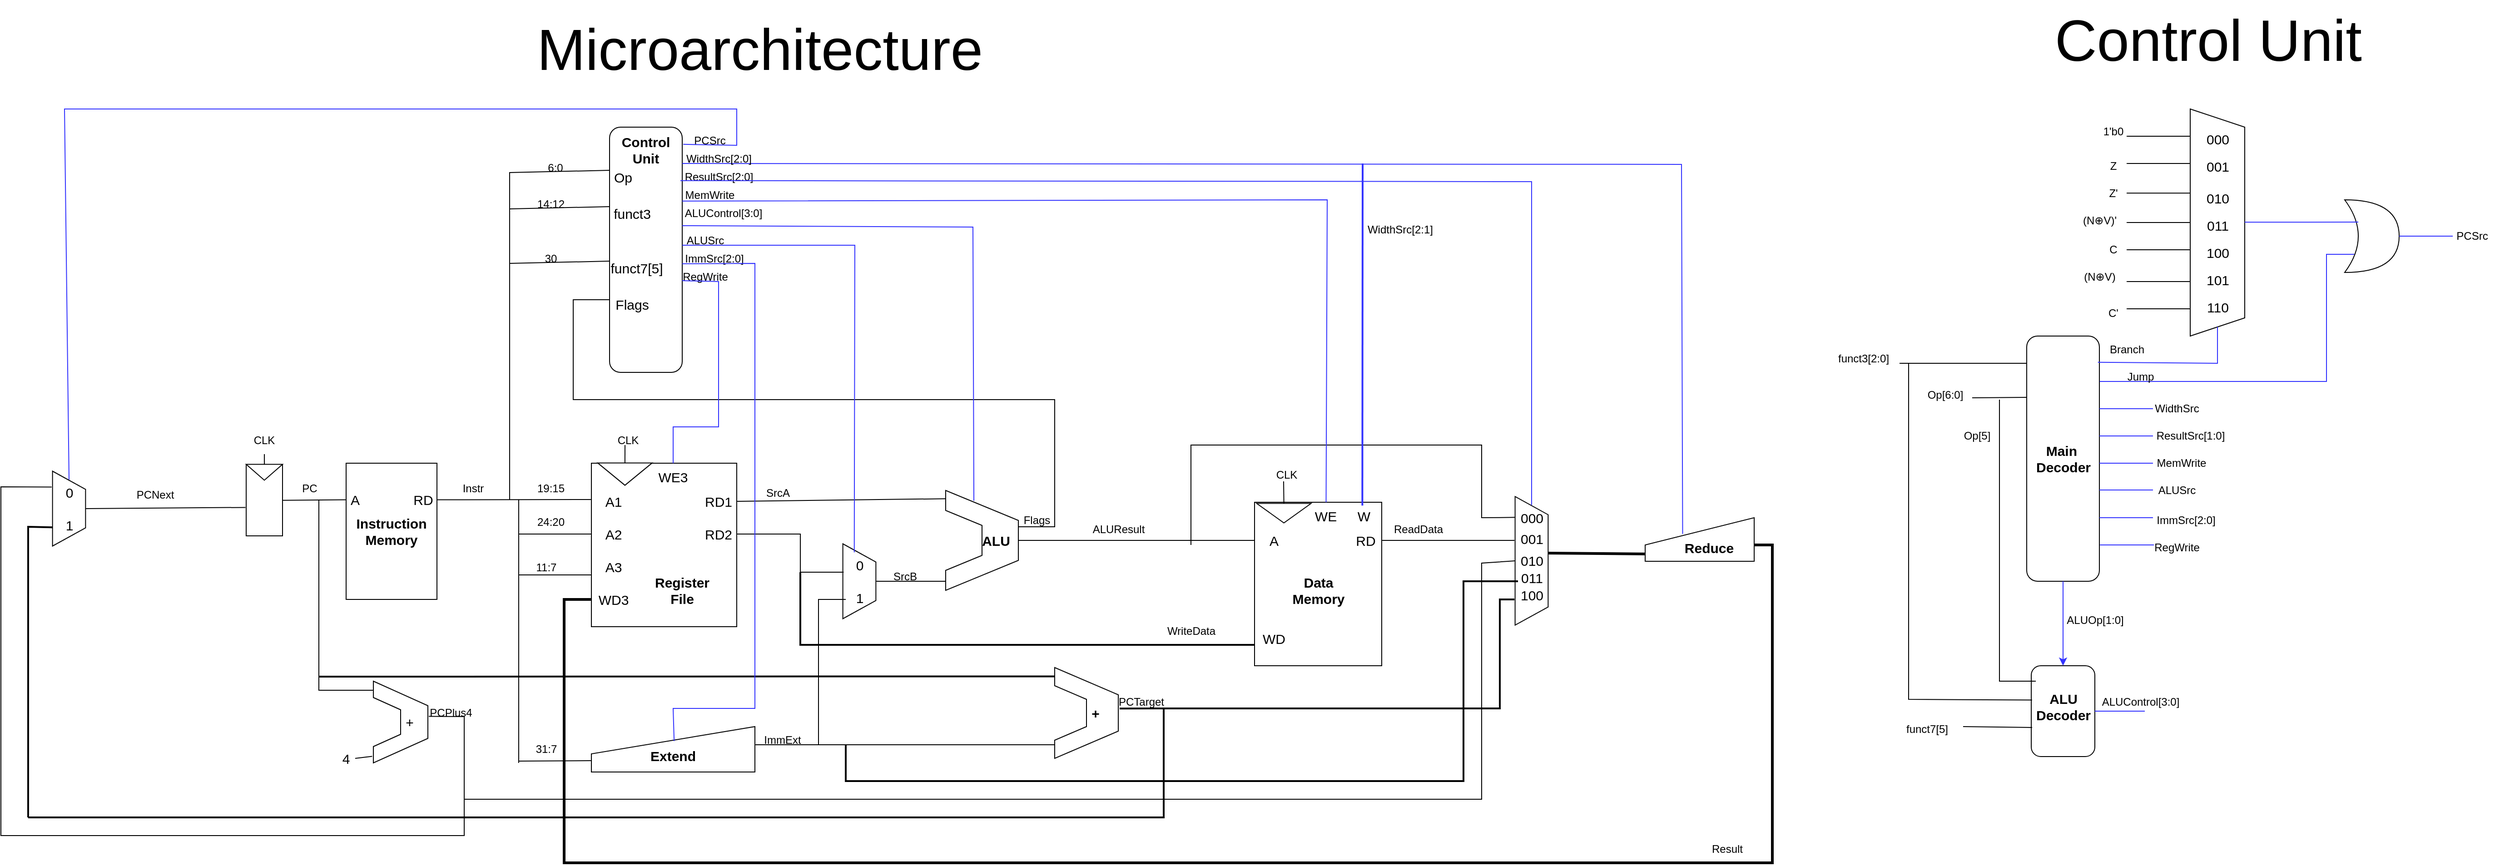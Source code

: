 <mxfile version="24.7.7">
  <diagram name="Page-1" id="c045TEzdk-SqHXNP3rUD">
    <mxGraphModel dx="794" dy="454" grid="1" gridSize="10" guides="1" tooltips="1" connect="1" arrows="1" fold="1" page="1" pageScale="1" pageWidth="3300" pageHeight="2339" math="0" shadow="0">
      <root>
        <mxCell id="0" />
        <mxCell id="1" parent="0" />
        <mxCell id="kE1xLlnzsojC-IhX8l6a-12" value="" style="group" vertex="1" connectable="0" parent="1">
          <mxGeometry x="210" y="710" width="30" height="100" as="geometry" />
        </mxCell>
        <mxCell id="kE1xLlnzsojC-IhX8l6a-8" value="" style="shape=trapezoid;perimeter=trapezoidPerimeter;whiteSpace=wrap;html=1;fixedSize=1;rotation=90;size=20;" vertex="1" parent="kE1xLlnzsojC-IhX8l6a-12">
          <mxGeometry x="-26.25" y="31.818" width="82.5" height="36.364" as="geometry" />
        </mxCell>
        <mxCell id="kE1xLlnzsojC-IhX8l6a-9" value="&lt;font style=&quot;font-size: 15px;&quot;&gt;0&lt;/font&gt;" style="text;html=1;align=center;verticalAlign=middle;whiteSpace=wrap;rounded=0;" vertex="1" parent="kE1xLlnzsojC-IhX8l6a-12">
          <mxGeometry x="3.75" y="18.182" width="22.5" height="27.273" as="geometry" />
        </mxCell>
        <mxCell id="kE1xLlnzsojC-IhX8l6a-10" value="&lt;font style=&quot;font-size: 15px;&quot;&gt;1&lt;/font&gt;" style="text;html=1;align=center;verticalAlign=middle;whiteSpace=wrap;rounded=0;" vertex="1" parent="kE1xLlnzsojC-IhX8l6a-12">
          <mxGeometry x="3.75" y="54.545" width="22.5" height="27.273" as="geometry" />
        </mxCell>
        <mxCell id="kE1xLlnzsojC-IhX8l6a-18" value="" style="group" vertex="1" connectable="0" parent="1">
          <mxGeometry x="530" y="710" width="100" height="150" as="geometry" />
        </mxCell>
        <mxCell id="kE1xLlnzsojC-IhX8l6a-1" value="&lt;font style=&quot;font-size: 15px;&quot;&gt;&lt;b&gt;Instruction Memory&lt;/b&gt;&lt;/font&gt;" style="rounded=0;whiteSpace=wrap;html=1;" vertex="1" parent="kE1xLlnzsojC-IhX8l6a-18">
          <mxGeometry width="100" height="150" as="geometry" />
        </mxCell>
        <mxCell id="kE1xLlnzsojC-IhX8l6a-15" value="&lt;span style=&quot;font-size: 15px;&quot;&gt;A&lt;/span&gt;" style="text;html=1;align=center;verticalAlign=middle;whiteSpace=wrap;rounded=0;" vertex="1" parent="kE1xLlnzsojC-IhX8l6a-18">
          <mxGeometry y="23.002" width="20" height="34.615" as="geometry" />
        </mxCell>
        <mxCell id="kE1xLlnzsojC-IhX8l6a-17" value="&lt;span style=&quot;font-size: 15px;&quot;&gt;RD&lt;/span&gt;" style="text;html=1;align=center;verticalAlign=middle;whiteSpace=wrap;rounded=0;" vertex="1" parent="kE1xLlnzsojC-IhX8l6a-18">
          <mxGeometry x="70" y="23" width="30" height="34.62" as="geometry" />
        </mxCell>
        <mxCell id="kE1xLlnzsojC-IhX8l6a-19" value="" style="group" vertex="1" connectable="0" parent="1">
          <mxGeometry x="410" y="670" width="60" height="120" as="geometry" />
        </mxCell>
        <mxCell id="kE1xLlnzsojC-IhX8l6a-2" value="" style="rounded=0;whiteSpace=wrap;html=1;container=0;" vertex="1" parent="kE1xLlnzsojC-IhX8l6a-19">
          <mxGeometry x="10" y="41.75" width="40" height="78.25" as="geometry" />
        </mxCell>
        <mxCell id="kE1xLlnzsojC-IhX8l6a-3" value="" style="triangle;whiteSpace=wrap;html=1;rotation=90;container=0;" vertex="1" parent="kE1xLlnzsojC-IhX8l6a-19">
          <mxGeometry x="21.25" y="30" width="17.5" height="40" as="geometry" />
        </mxCell>
        <mxCell id="kE1xLlnzsojC-IhX8l6a-4" value="CLK" style="text;html=1;align=center;verticalAlign=middle;whiteSpace=wrap;rounded=0;container=0;" vertex="1" parent="kE1xLlnzsojC-IhX8l6a-19">
          <mxGeometry width="60" height="30" as="geometry" />
        </mxCell>
        <mxCell id="kE1xLlnzsojC-IhX8l6a-5" value="" style="endArrow=none;html=1;rounded=0;exitX=0;exitY=0.5;exitDx=0;exitDy=0;entryX=0.5;entryY=1;entryDx=0;entryDy=0;" edge="1" parent="kE1xLlnzsojC-IhX8l6a-19" source="kE1xLlnzsojC-IhX8l6a-3" target="kE1xLlnzsojC-IhX8l6a-4">
          <mxGeometry width="50" height="50" relative="1" as="geometry">
            <mxPoint x="300" y="88.75" as="sourcePoint" />
            <mxPoint x="350" y="38.75" as="targetPoint" />
          </mxGeometry>
        </mxCell>
        <mxCell id="kE1xLlnzsojC-IhX8l6a-20" value="" style="endArrow=none;html=1;rounded=0;exitX=1;exitY=0.5;exitDx=0;exitDy=0;entryX=0;entryY=0.5;entryDx=0;entryDy=0;" edge="1" parent="1" source="kE1xLlnzsojC-IhX8l6a-2" target="kE1xLlnzsojC-IhX8l6a-15">
          <mxGeometry width="50" height="50" relative="1" as="geometry">
            <mxPoint x="560" y="760" as="sourcePoint" />
            <mxPoint x="610" y="710" as="targetPoint" />
          </mxGeometry>
        </mxCell>
        <mxCell id="kE1xLlnzsojC-IhX8l6a-22" value="" style="endArrow=none;html=1;rounded=0;entryX=-0.02;entryY=0.6;entryDx=0;entryDy=0;exitX=0.5;exitY=0;exitDx=0;exitDy=0;entryPerimeter=0;" edge="1" parent="1" source="kE1xLlnzsojC-IhX8l6a-8" target="kE1xLlnzsojC-IhX8l6a-2">
          <mxGeometry width="50" height="50" relative="1" as="geometry">
            <mxPoint x="250" y="751" as="sourcePoint" />
            <mxPoint x="610" y="710" as="targetPoint" />
          </mxGeometry>
        </mxCell>
        <mxCell id="kE1xLlnzsojC-IhX8l6a-23" value="" style="endArrow=none;html=1;rounded=0;" edge="1" parent="1">
          <mxGeometry width="50" height="50" relative="1" as="geometry">
            <mxPoint x="500" y="750" as="sourcePoint" />
            <mxPoint x="500" y="960" as="targetPoint" />
            <Array as="points">
              <mxPoint x="500" y="960" />
              <mxPoint x="560" y="960" />
            </Array>
          </mxGeometry>
        </mxCell>
        <mxCell id="kE1xLlnzsojC-IhX8l6a-28" value="" style="shape=stencil(tZXRjoIwEEW/pq+bQsPq6wb1PyqOS2NtSdvV3b93oGCs0I0IJISkc7mHIb1DCcttySsgKS0J25A0TSjFO66vT2tuKyicL164EXwvwSvWGX2Cqzi4liFUCUa4WmVbQr/wmfpieaGVQojQygbKg44wLhR66a+Hta//C1YV8s/gwLRNNtXd68yPbAFqskSnIbPre95OZ6KGvSaL7NQ81ORNJsuxEgsxy/e8OH0b/aMOfVdUO2oDA8JdFlL6AYt9YMXruesJnXzWF/h/moawnVsK9eC+/wxaP5sKWI0FPGWMTvOvx9qz0P+ZTfOzsf7Q/sL+FVLbaHKwHgkPHguDmWs8vcQ2VX+ONIUb);whiteSpace=wrap;html=1;fillColor=default;" vertex="1" parent="1">
          <mxGeometry x="560" y="950" width="60" height="90" as="geometry" />
        </mxCell>
        <mxCell id="kE1xLlnzsojC-IhX8l6a-30" value="&lt;font style=&quot;font-size: 15px;&quot;&gt;+&lt;/font&gt;" style="text;html=1;align=center;verticalAlign=middle;whiteSpace=wrap;rounded=0;" vertex="1" parent="1">
          <mxGeometry x="590" y="980" width="20" height="30" as="geometry" />
        </mxCell>
        <mxCell id="kE1xLlnzsojC-IhX8l6a-31" value="&lt;font style=&quot;font-size: 15px;&quot;&gt;4&lt;/font&gt;" style="text;html=1;align=center;verticalAlign=middle;whiteSpace=wrap;rounded=0;" vertex="1" parent="1">
          <mxGeometry x="520" y="1020" width="20" height="30" as="geometry" />
        </mxCell>
        <mxCell id="kE1xLlnzsojC-IhX8l6a-32" value="" style="endArrow=none;html=1;rounded=0;exitX=1;exitY=0.5;exitDx=0;exitDy=0;entryX=-0.022;entryY=0.919;entryDx=0;entryDy=0;entryPerimeter=0;" edge="1" parent="1" source="kE1xLlnzsojC-IhX8l6a-31" target="kE1xLlnzsojC-IhX8l6a-28">
          <mxGeometry width="50" height="50" relative="1" as="geometry">
            <mxPoint x="590" y="970" as="sourcePoint" />
            <mxPoint x="640" y="920" as="targetPoint" />
          </mxGeometry>
        </mxCell>
        <mxCell id="kE1xLlnzsojC-IhX8l6a-33" value="PC" style="text;html=1;align=center;verticalAlign=middle;whiteSpace=wrap;rounded=0;" vertex="1" parent="1">
          <mxGeometry x="460" y="723" width="60" height="30" as="geometry" />
        </mxCell>
        <mxCell id="kE1xLlnzsojC-IhX8l6a-34" value="PCNext" style="text;html=1;align=center;verticalAlign=middle;whiteSpace=wrap;rounded=0;" vertex="1" parent="1">
          <mxGeometry x="290" y="730" width="60" height="30" as="geometry" />
        </mxCell>
        <mxCell id="kE1xLlnzsojC-IhX8l6a-35" value="" style="endArrow=none;html=1;rounded=0;exitX=1;exitY=0.5;exitDx=0;exitDy=0;" edge="1" parent="1" source="kE1xLlnzsojC-IhX8l6a-17">
          <mxGeometry width="50" height="50" relative="1" as="geometry">
            <mxPoint x="770" y="770" as="sourcePoint" />
            <mxPoint x="800" y="750" as="targetPoint" />
          </mxGeometry>
        </mxCell>
        <mxCell id="kE1xLlnzsojC-IhX8l6a-36" value="Instr" style="text;html=1;align=center;verticalAlign=middle;whiteSpace=wrap;rounded=0;" vertex="1" parent="1">
          <mxGeometry x="640" y="723" width="60" height="30" as="geometry" />
        </mxCell>
        <mxCell id="kE1xLlnzsojC-IhX8l6a-40" value="" style="endArrow=none;html=1;rounded=0;entryX=0;entryY=0.25;entryDx=0;entryDy=0;" edge="1" parent="1" target="kE1xLlnzsojC-IhX8l6a-39">
          <mxGeometry width="50" height="50" relative="1" as="geometry">
            <mxPoint x="710" y="750" as="sourcePoint" />
            <mxPoint x="790" y="387.5" as="targetPoint" />
            <Array as="points">
              <mxPoint x="710" y="513" />
              <mxPoint x="710" y="390" />
            </Array>
          </mxGeometry>
        </mxCell>
        <mxCell id="kE1xLlnzsojC-IhX8l6a-49" value="" style="group;movable=1;resizable=1;rotatable=1;deletable=1;editable=1;locked=0;connectable=1;" vertex="1" connectable="0" parent="1">
          <mxGeometry x="800" y="710" width="160" height="180" as="geometry" />
        </mxCell>
        <mxCell id="kE1xLlnzsojC-IhX8l6a-47" value="" style="rounded=0;whiteSpace=wrap;html=1;align=center;movable=1;resizable=1;rotatable=1;deletable=1;editable=1;locked=0;connectable=1;" vertex="1" parent="kE1xLlnzsojC-IhX8l6a-49">
          <mxGeometry width="160" height="180" as="geometry" />
        </mxCell>
        <mxCell id="kE1xLlnzsojC-IhX8l6a-46" value="" style="triangle;whiteSpace=wrap;html=1;rotation=90;" vertex="1" parent="kE1xLlnzsojC-IhX8l6a-49">
          <mxGeometry x="24.615" y="-18" width="24.615" height="60" as="geometry" />
        </mxCell>
        <mxCell id="kE1xLlnzsojC-IhX8l6a-54" value="&lt;font style=&quot;font-size: 15px;&quot;&gt;A1&lt;/font&gt;" style="text;html=1;align=center;verticalAlign=middle;whiteSpace=wrap;rounded=0;" vertex="1" parent="kE1xLlnzsojC-IhX8l6a-49">
          <mxGeometry y="24.0" width="49.231" height="36" as="geometry" />
        </mxCell>
        <mxCell id="kE1xLlnzsojC-IhX8l6a-53" value="&lt;font style=&quot;font-size: 15px;&quot;&gt;A2&lt;/font&gt;" style="text;html=1;align=center;verticalAlign=middle;whiteSpace=wrap;rounded=0;" vertex="1" parent="kE1xLlnzsojC-IhX8l6a-49">
          <mxGeometry y="60" width="49.231" height="36" as="geometry" />
        </mxCell>
        <mxCell id="kE1xLlnzsojC-IhX8l6a-52" value="&lt;font style=&quot;font-size: 15px;&quot;&gt;A3&lt;/font&gt;" style="text;html=1;align=center;verticalAlign=middle;whiteSpace=wrap;rounded=0;" vertex="1" parent="kE1xLlnzsojC-IhX8l6a-49">
          <mxGeometry y="96.0" width="49.231" height="36" as="geometry" />
        </mxCell>
        <mxCell id="kE1xLlnzsojC-IhX8l6a-51" value="&lt;font style=&quot;font-size: 15px;&quot;&gt;WD3&lt;/font&gt;" style="text;html=1;align=center;verticalAlign=middle;whiteSpace=wrap;rounded=0;" vertex="1" parent="kE1xLlnzsojC-IhX8l6a-49">
          <mxGeometry y="132" width="49.231" height="36" as="geometry" />
        </mxCell>
        <mxCell id="kE1xLlnzsojC-IhX8l6a-57" value="&lt;font style=&quot;font-size: 15px;&quot;&gt;RD1&lt;/font&gt;" style="text;html=1;align=center;verticalAlign=middle;whiteSpace=wrap;rounded=0;" vertex="1" parent="kE1xLlnzsojC-IhX8l6a-49">
          <mxGeometry x="120" y="27" width="40" height="30" as="geometry" />
        </mxCell>
        <mxCell id="kE1xLlnzsojC-IhX8l6a-56" value="&lt;font style=&quot;font-size: 15px;&quot;&gt;RD2&lt;/font&gt;" style="text;html=1;align=center;verticalAlign=middle;whiteSpace=wrap;rounded=0;" vertex="1" parent="kE1xLlnzsojC-IhX8l6a-49">
          <mxGeometry x="120" y="63" width="40" height="30" as="geometry" />
        </mxCell>
        <mxCell id="kE1xLlnzsojC-IhX8l6a-50" value="&lt;font style=&quot;font-size: 15px;&quot;&gt;WE3&lt;/font&gt;" style="text;html=1;align=center;verticalAlign=middle;whiteSpace=wrap;rounded=0;" vertex="1" parent="kE1xLlnzsojC-IhX8l6a-49">
          <mxGeometry x="70" width="40" height="30" as="geometry" />
        </mxCell>
        <mxCell id="kE1xLlnzsojC-IhX8l6a-59" value="&lt;font style=&quot;font-size: 15px;&quot;&gt;&lt;b&gt;Register File&lt;/b&gt;&lt;/font&gt;" style="text;html=1;align=center;verticalAlign=middle;whiteSpace=wrap;rounded=0;" vertex="1" parent="kE1xLlnzsojC-IhX8l6a-49">
          <mxGeometry x="70" y="120" width="60" height="40" as="geometry" />
        </mxCell>
        <mxCell id="kE1xLlnzsojC-IhX8l6a-60" value="" style="group" vertex="1" connectable="0" parent="1">
          <mxGeometry x="740" y="340" width="260" height="240" as="geometry" />
        </mxCell>
        <mxCell id="kE1xLlnzsojC-IhX8l6a-37" value="" style="rounded=1;whiteSpace=wrap;html=1;rotation=90;" vertex="1" parent="kE1xLlnzsojC-IhX8l6a-60">
          <mxGeometry x="-15" y="95" width="270" height="80" as="geometry" />
        </mxCell>
        <mxCell id="kE1xLlnzsojC-IhX8l6a-38" value="&lt;font style=&quot;font-size: 15px;&quot;&gt;&lt;b&gt;Control Unit&lt;/b&gt;&lt;/font&gt;" style="text;html=1;align=center;verticalAlign=middle;whiteSpace=wrap;rounded=0;" vertex="1" parent="kE1xLlnzsojC-IhX8l6a-60">
          <mxGeometry x="90" y="10" width="60" height="30" as="geometry" />
        </mxCell>
        <mxCell id="kE1xLlnzsojC-IhX8l6a-39" value="&lt;font style=&quot;font-size: 15px;&quot;&gt;Op&lt;/font&gt;" style="text;html=1;align=center;verticalAlign=middle;whiteSpace=wrap;rounded=0;" vertex="1" parent="kE1xLlnzsojC-IhX8l6a-60">
          <mxGeometry x="80" y="40" width="30" height="30" as="geometry" />
        </mxCell>
        <mxCell id="kE1xLlnzsojC-IhX8l6a-41" value="" style="endArrow=none;html=1;rounded=0;entryX=0;entryY=0.25;entryDx=0;entryDy=0;" edge="1" parent="kE1xLlnzsojC-IhX8l6a-60" target="kE1xLlnzsojC-IhX8l6a-42">
          <mxGeometry width="50" height="50" relative="1" as="geometry">
            <mxPoint x="-30" y="90" as="sourcePoint" />
            <mxPoint x="60" y="90" as="targetPoint" />
          </mxGeometry>
        </mxCell>
        <mxCell id="kE1xLlnzsojC-IhX8l6a-42" value="&lt;font style=&quot;font-size: 15px;&quot;&gt;funct3&lt;/font&gt;" style="text;html=1;align=center;verticalAlign=middle;whiteSpace=wrap;rounded=0;" vertex="1" parent="kE1xLlnzsojC-IhX8l6a-60">
          <mxGeometry x="80" y="80" width="50" height="30" as="geometry" />
        </mxCell>
        <mxCell id="kE1xLlnzsojC-IhX8l6a-43" value="&lt;font style=&quot;font-size: 15px;&quot;&gt;funct7[5]&lt;/font&gt;" style="text;html=1;align=center;verticalAlign=middle;whiteSpace=wrap;rounded=0;" vertex="1" parent="kE1xLlnzsojC-IhX8l6a-60">
          <mxGeometry x="80" y="140" width="60" height="30" as="geometry" />
        </mxCell>
        <mxCell id="kE1xLlnzsojC-IhX8l6a-44" value="" style="endArrow=none;html=1;rounded=0;entryX=0;entryY=0.25;entryDx=0;entryDy=0;" edge="1" parent="kE1xLlnzsojC-IhX8l6a-60" target="kE1xLlnzsojC-IhX8l6a-43">
          <mxGeometry width="50" height="50" relative="1" as="geometry">
            <mxPoint x="-30" y="150" as="sourcePoint" />
            <mxPoint x="80" y="160" as="targetPoint" />
          </mxGeometry>
        </mxCell>
        <mxCell id="kE1xLlnzsojC-IhX8l6a-64" value="6:0" style="text;html=1;align=center;verticalAlign=middle;resizable=0;points=[];autosize=1;strokeColor=none;fillColor=none;" vertex="1" parent="kE1xLlnzsojC-IhX8l6a-60">
          <mxGeometry y="30" width="40" height="30" as="geometry" />
        </mxCell>
        <mxCell id="kE1xLlnzsojC-IhX8l6a-65" value="14:12" style="text;html=1;align=center;verticalAlign=middle;resizable=0;points=[];autosize=1;strokeColor=none;fillColor=none;" vertex="1" parent="kE1xLlnzsojC-IhX8l6a-60">
          <mxGeometry x="-10" y="70" width="50" height="30" as="geometry" />
        </mxCell>
        <mxCell id="kE1xLlnzsojC-IhX8l6a-67" value="30" style="text;html=1;align=center;verticalAlign=middle;resizable=0;points=[];autosize=1;strokeColor=none;fillColor=none;" vertex="1" parent="kE1xLlnzsojC-IhX8l6a-60">
          <mxGeometry x="-5" y="130" width="40" height="30" as="geometry" />
        </mxCell>
        <mxCell id="kE1xLlnzsojC-IhX8l6a-150" value="&lt;span style=&quot;font-size: 15px;&quot;&gt;Flags&lt;/span&gt;" style="text;html=1;align=center;verticalAlign=middle;whiteSpace=wrap;rounded=0;" vertex="1" parent="kE1xLlnzsojC-IhX8l6a-60">
          <mxGeometry x="75" y="180" width="60" height="30" as="geometry" />
        </mxCell>
        <mxCell id="kE1xLlnzsojC-IhX8l6a-158" value="MemWrite" style="text;html=1;align=center;verticalAlign=middle;resizable=0;points=[];autosize=1;strokeColor=none;fillColor=none;" vertex="1" parent="kE1xLlnzsojC-IhX8l6a-60">
          <mxGeometry x="150" y="60" width="80" height="30" as="geometry" />
        </mxCell>
        <mxCell id="kE1xLlnzsojC-IhX8l6a-160" value="ALUControl[3:0]" style="text;html=1;align=center;verticalAlign=middle;resizable=0;points=[];autosize=1;strokeColor=none;fillColor=none;" vertex="1" parent="kE1xLlnzsojC-IhX8l6a-60">
          <mxGeometry x="150" y="80" width="110" height="30" as="geometry" />
        </mxCell>
        <mxCell id="kE1xLlnzsojC-IhX8l6a-162" value="ALUSrc" style="text;html=1;align=center;verticalAlign=middle;resizable=0;points=[];autosize=1;strokeColor=none;fillColor=none;" vertex="1" parent="kE1xLlnzsojC-IhX8l6a-60">
          <mxGeometry x="155" y="110" width="60" height="30" as="geometry" />
        </mxCell>
        <mxCell id="kE1xLlnzsojC-IhX8l6a-166" value="ImmSrc[2:0]" style="text;html=1;align=center;verticalAlign=middle;resizable=0;points=[];autosize=1;strokeColor=none;fillColor=none;" vertex="1" parent="kE1xLlnzsojC-IhX8l6a-60">
          <mxGeometry x="150" y="130" width="90" height="30" as="geometry" />
        </mxCell>
        <mxCell id="kE1xLlnzsojC-IhX8l6a-164" value="RegWrite" style="text;html=1;align=center;verticalAlign=middle;resizable=0;points=[];autosize=1;strokeColor=none;fillColor=none;" vertex="1" parent="kE1xLlnzsojC-IhX8l6a-60">
          <mxGeometry x="150" y="150" width="70" height="30" as="geometry" />
        </mxCell>
        <mxCell id="kE1xLlnzsojC-IhX8l6a-157" value="ResultSrc[2:0]" style="text;html=1;align=center;verticalAlign=middle;resizable=0;points=[];autosize=1;strokeColor=none;fillColor=none;" vertex="1" parent="kE1xLlnzsojC-IhX8l6a-60">
          <mxGeometry x="150" y="40" width="100" height="30" as="geometry" />
        </mxCell>
        <mxCell id="kE1xLlnzsojC-IhX8l6a-155" value="PCSrc" style="text;html=1;align=center;verticalAlign=middle;resizable=0;points=[];autosize=1;strokeColor=none;fillColor=none;" vertex="1" parent="kE1xLlnzsojC-IhX8l6a-60">
          <mxGeometry x="160" width="60" height="30" as="geometry" />
        </mxCell>
        <mxCell id="kE1xLlnzsojC-IhX8l6a-251" value="" style="endArrow=none;html=1;rounded=0;strokeColor=#3333FF;exitX=0.1;exitY=-0.037;exitDx=0;exitDy=0;entryX=0.107;entryY=0.375;entryDx=0;entryDy=0;exitPerimeter=0;entryPerimeter=0;" edge="1" parent="kE1xLlnzsojC-IhX8l6a-60">
          <mxGeometry width="50" height="50" relative="1" as="geometry">
            <mxPoint x="160" y="40" as="sourcePoint" />
            <mxPoint x="1261.25" y="447.84" as="targetPoint" />
            <Array as="points">
              <mxPoint x="1260" y="41" />
            </Array>
          </mxGeometry>
        </mxCell>
        <mxCell id="kE1xLlnzsojC-IhX8l6a-253" value="WidthSrc[2:0]" style="text;html=1;align=center;verticalAlign=middle;resizable=0;points=[];autosize=1;strokeColor=none;fillColor=none;" vertex="1" parent="kE1xLlnzsojC-IhX8l6a-60">
          <mxGeometry x="150" y="20" width="100" height="30" as="geometry" />
        </mxCell>
        <mxCell id="kE1xLlnzsojC-IhX8l6a-68" value="19:15" style="text;html=1;align=center;verticalAlign=middle;resizable=0;points=[];autosize=1;strokeColor=none;fillColor=none;" vertex="1" parent="1">
          <mxGeometry x="730" y="723" width="50" height="30" as="geometry" />
        </mxCell>
        <mxCell id="kE1xLlnzsojC-IhX8l6a-69" value="" style="endArrow=none;html=1;rounded=0;" edge="1" parent="1">
          <mxGeometry width="50" height="50" relative="1" as="geometry">
            <mxPoint x="720" y="750" as="sourcePoint" />
            <mxPoint x="720" y="1040" as="targetPoint" />
          </mxGeometry>
        </mxCell>
        <mxCell id="kE1xLlnzsojC-IhX8l6a-70" value="" style="endArrow=none;html=1;rounded=0;entryX=0;entryY=0.5;entryDx=0;entryDy=0;" edge="1" parent="1" target="kE1xLlnzsojC-IhX8l6a-53">
          <mxGeometry width="50" height="50" relative="1" as="geometry">
            <mxPoint x="720" y="788" as="sourcePoint" />
            <mxPoint x="820" y="780" as="targetPoint" />
          </mxGeometry>
        </mxCell>
        <mxCell id="kE1xLlnzsojC-IhX8l6a-71" value="" style="endArrow=none;html=1;rounded=0;entryX=0;entryY=0.75;entryDx=0;entryDy=0;" edge="1" parent="1" target="kE1xLlnzsojC-IhX8l6a-52">
          <mxGeometry width="50" height="50" relative="1" as="geometry">
            <mxPoint x="720" y="833" as="sourcePoint" />
            <mxPoint x="780" y="830" as="targetPoint" />
          </mxGeometry>
        </mxCell>
        <mxCell id="kE1xLlnzsojC-IhX8l6a-73" value="24:20" style="text;html=1;align=center;verticalAlign=middle;resizable=0;points=[];autosize=1;strokeColor=none;fillColor=none;" vertex="1" parent="1">
          <mxGeometry x="730" y="760" width="50" height="30" as="geometry" />
        </mxCell>
        <mxCell id="kE1xLlnzsojC-IhX8l6a-74" value="11:7" style="text;html=1;align=center;verticalAlign=middle;resizable=0;points=[];autosize=1;strokeColor=none;fillColor=none;" vertex="1" parent="1">
          <mxGeometry x="725" y="810" width="50" height="30" as="geometry" />
        </mxCell>
        <mxCell id="kE1xLlnzsojC-IhX8l6a-76" value="&lt;div&gt;&lt;br&gt;&lt;/div&gt;&lt;b&gt;&lt;font style=&quot;font-size: 15px;&quot;&gt;Extend&lt;/font&gt;&lt;/b&gt;" style="shape=manualInput;whiteSpace=wrap;html=1;" vertex="1" parent="1">
          <mxGeometry x="800" y="1000" width="180" height="50" as="geometry" />
        </mxCell>
        <mxCell id="kE1xLlnzsojC-IhX8l6a-77" value="" style="endArrow=none;html=1;rounded=0;entryX=0;entryY=0.75;entryDx=0;entryDy=0;" edge="1" parent="1" target="kE1xLlnzsojC-IhX8l6a-76">
          <mxGeometry width="50" height="50" relative="1" as="geometry">
            <mxPoint x="720" y="1038" as="sourcePoint" />
            <mxPoint x="820" y="980" as="targetPoint" />
          </mxGeometry>
        </mxCell>
        <mxCell id="kE1xLlnzsojC-IhX8l6a-78" value="31:7" style="text;html=1;align=center;verticalAlign=middle;resizable=0;points=[];autosize=1;strokeColor=none;fillColor=none;" vertex="1" parent="1">
          <mxGeometry x="725" y="1010" width="50" height="30" as="geometry" />
        </mxCell>
        <mxCell id="kE1xLlnzsojC-IhX8l6a-84" value="" style="endArrow=none;html=1;rounded=0;exitX=0.212;exitY=1.027;exitDx=0;exitDy=0;exitPerimeter=0;entryX=1.017;entryY=0.43;entryDx=0;entryDy=0;entryPerimeter=0;" edge="1" parent="1" source="kE1xLlnzsojC-IhX8l6a-8" target="kE1xLlnzsojC-IhX8l6a-28">
          <mxGeometry width="50" height="50" relative="1" as="geometry">
            <mxPoint x="150" y="720" as="sourcePoint" />
            <mxPoint x="660" y="990" as="targetPoint" />
            <Array as="points">
              <mxPoint x="150" y="736" />
              <mxPoint x="150" y="1120" />
              <mxPoint x="660" y="1120" />
              <mxPoint x="660" y="989" />
            </Array>
          </mxGeometry>
        </mxCell>
        <mxCell id="kE1xLlnzsojC-IhX8l6a-85" value="PCPlus4" style="text;html=1;align=center;verticalAlign=middle;resizable=0;points=[];autosize=1;strokeColor=none;fillColor=none;" vertex="1" parent="1">
          <mxGeometry x="610" y="970" width="70" height="30" as="geometry" />
        </mxCell>
        <mxCell id="kE1xLlnzsojC-IhX8l6a-86" value="" style="endArrow=none;html=1;rounded=0;entryX=0;entryY=0.5;entryDx=0;entryDy=0;" edge="1" parent="1" target="kE1xLlnzsojC-IhX8l6a-46">
          <mxGeometry width="50" height="50" relative="1" as="geometry">
            <mxPoint x="837" y="690" as="sourcePoint" />
            <mxPoint x="870" y="790" as="targetPoint" />
          </mxGeometry>
        </mxCell>
        <mxCell id="kE1xLlnzsojC-IhX8l6a-87" value="CLK" style="text;html=1;align=center;verticalAlign=middle;resizable=0;points=[];autosize=1;strokeColor=none;fillColor=none;" vertex="1" parent="1">
          <mxGeometry x="815" y="670" width="50" height="30" as="geometry" />
        </mxCell>
        <mxCell id="kE1xLlnzsojC-IhX8l6a-90" value="" style="group;fillColor=default;gradientColor=none;" vertex="1" connectable="0" parent="1">
          <mxGeometry x="1190" y="740" width="80" height="110" as="geometry" />
        </mxCell>
        <mxCell id="kE1xLlnzsojC-IhX8l6a-88" value="" style="shape=stencil(tZXRjoIwEEW/pq+bQsPq6wb1PyqOS2NtSdvV3b93oGCs0I0IJISkc7mHIb1DCcttySsgKS0J25A0TSjFO66vT2tuKyicL164EXwvwSvWGX2Cqzi4liFUCUa4WmVbQr/wmfpieaGVQojQygbKg44wLhR66a+Hta//C1YV8s/gwLRNNtXd68yPbAFqskSnIbPre95OZ6KGvSaL7NQ81ORNJsuxEgsxy/e8OH0b/aMOfVdUO2oDA8JdFlL6AYt9YMXruesJnXzWF/h/moawnVsK9eC+/wxaP5sKWI0FPGWMTvOvx9qz0P+ZTfOzsf7Q/sL+FVLbaHKwHgkPHguDmWs8vcQ2VX+ONIUb);whiteSpace=wrap;html=1;" vertex="1" parent="kE1xLlnzsojC-IhX8l6a-90">
          <mxGeometry width="80" height="110" as="geometry" />
        </mxCell>
        <mxCell id="kE1xLlnzsojC-IhX8l6a-89" value="&lt;b&gt;&lt;font style=&quot;font-size: 15px;&quot;&gt;ALU&lt;/font&gt;&lt;/b&gt;" style="text;html=1;align=center;verticalAlign=middle;resizable=0;points=[];autosize=1;strokeColor=none;fillColor=none;" vertex="1" parent="kE1xLlnzsojC-IhX8l6a-90">
          <mxGeometry x="30" y="40" width="50" height="30" as="geometry" />
        </mxCell>
        <mxCell id="kE1xLlnzsojC-IhX8l6a-91" value="" style="endArrow=none;html=1;rounded=0;exitX=1;exitY=0.5;exitDx=0;exitDy=0;entryX=-0.002;entryY=0.083;entryDx=0;entryDy=0;entryPerimeter=0;" edge="1" parent="1" source="kE1xLlnzsojC-IhX8l6a-57" target="kE1xLlnzsojC-IhX8l6a-88">
          <mxGeometry width="50" height="50" relative="1" as="geometry">
            <mxPoint x="1090" y="830" as="sourcePoint" />
            <mxPoint x="1190" y="750" as="targetPoint" />
          </mxGeometry>
        </mxCell>
        <mxCell id="kE1xLlnzsojC-IhX8l6a-93" value="" style="group" vertex="1" connectable="0" parent="1">
          <mxGeometry x="1080" y="790" width="30" height="100" as="geometry" />
        </mxCell>
        <mxCell id="kE1xLlnzsojC-IhX8l6a-94" value="" style="shape=trapezoid;perimeter=trapezoidPerimeter;whiteSpace=wrap;html=1;fixedSize=1;rotation=90;size=20;" vertex="1" parent="kE1xLlnzsojC-IhX8l6a-93">
          <mxGeometry x="-26.25" y="31.818" width="82.5" height="36.364" as="geometry" />
        </mxCell>
        <mxCell id="kE1xLlnzsojC-IhX8l6a-95" value="&lt;font style=&quot;font-size: 15px;&quot;&gt;0&lt;/font&gt;" style="text;html=1;align=center;verticalAlign=middle;whiteSpace=wrap;rounded=0;" vertex="1" parent="kE1xLlnzsojC-IhX8l6a-93">
          <mxGeometry x="3.75" y="18.182" width="22.5" height="27.273" as="geometry" />
        </mxCell>
        <mxCell id="kE1xLlnzsojC-IhX8l6a-96" value="&lt;font style=&quot;font-size: 15px;&quot;&gt;1&lt;/font&gt;" style="text;html=1;align=center;verticalAlign=middle;whiteSpace=wrap;rounded=0;" vertex="1" parent="kE1xLlnzsojC-IhX8l6a-93">
          <mxGeometry x="3.75" y="54.545" width="22.5" height="27.273" as="geometry" />
        </mxCell>
        <mxCell id="kE1xLlnzsojC-IhX8l6a-97" value="" style="endArrow=none;html=1;rounded=0;entryX=0.5;entryY=0;entryDx=0;entryDy=0;" edge="1" parent="1" target="kE1xLlnzsojC-IhX8l6a-94">
          <mxGeometry width="50" height="50" relative="1" as="geometry">
            <mxPoint x="1190" y="840" as="sourcePoint" />
            <mxPoint x="1110" y="800" as="targetPoint" />
          </mxGeometry>
        </mxCell>
        <mxCell id="kE1xLlnzsojC-IhX8l6a-101" value="" style="endArrow=none;html=1;rounded=0;entryX=1;entryY=0.5;entryDx=0;entryDy=0;" edge="1" parent="1" target="kE1xLlnzsojC-IhX8l6a-56">
          <mxGeometry width="50" height="50" relative="1" as="geometry">
            <mxPoint x="1030" y="788" as="sourcePoint" />
            <mxPoint x="1110" y="930" as="targetPoint" />
            <Array as="points">
              <mxPoint x="1030" y="830" />
              <mxPoint x="1030" y="788" />
            </Array>
          </mxGeometry>
        </mxCell>
        <mxCell id="kE1xLlnzsojC-IhX8l6a-102" value="" style="endArrow=none;html=1;rounded=0;entryX=0.379;entryY=0.977;entryDx=0;entryDy=0;entryPerimeter=0;" edge="1" parent="1" target="kE1xLlnzsojC-IhX8l6a-94">
          <mxGeometry width="50" height="50" relative="1" as="geometry">
            <mxPoint x="1030" y="830" as="sourcePoint" />
            <mxPoint x="1110" y="930" as="targetPoint" />
          </mxGeometry>
        </mxCell>
        <mxCell id="kE1xLlnzsojC-IhX8l6a-103" value="SrcB" style="text;html=1;align=center;verticalAlign=middle;resizable=0;points=[];autosize=1;strokeColor=none;fillColor=none;" vertex="1" parent="1">
          <mxGeometry x="1120" y="820" width="50" height="30" as="geometry" />
        </mxCell>
        <mxCell id="kE1xLlnzsojC-IhX8l6a-106" value="" style="endArrow=none;html=1;rounded=0;" edge="1" parent="1">
          <mxGeometry width="50" height="50" relative="1" as="geometry">
            <mxPoint x="1050" y="1020" as="sourcePoint" />
            <mxPoint x="1050" y="860" as="targetPoint" />
            <Array as="points">
              <mxPoint x="1050" y="860" />
              <mxPoint x="1080" y="860" />
            </Array>
          </mxGeometry>
        </mxCell>
        <mxCell id="kE1xLlnzsojC-IhX8l6a-107" value="ImmExt" style="text;html=1;align=center;verticalAlign=middle;resizable=0;points=[];autosize=1;strokeColor=none;fillColor=none;" vertex="1" parent="1">
          <mxGeometry x="980" y="1000" width="60" height="30" as="geometry" />
        </mxCell>
        <mxCell id="kE1xLlnzsojC-IhX8l6a-108" value="" style="shape=stencil(tZXRjoIwEEW/pq+bQsPq6wb1PyqOS2NtSdvV3b93oGCs0I0IJISkc7mHIb1DCcttySsgKS0J25A0TSjFO66vT2tuKyicL164EXwvwSvWGX2Cqzi4liFUCUa4WmVbQr/wmfpieaGVQojQygbKg44wLhR66a+Hta//C1YV8s/gwLRNNtXd68yPbAFqskSnIbPre95OZ6KGvSaL7NQ81ORNJsuxEgsxy/e8OH0b/aMOfVdUO2oDA8JdFlL6AYt9YMXruesJnXzWF/h/moawnVsK9eC+/wxaP5sKWI0FPGWMTvOvx9qz0P+ZTfOzsf7Q/sL+FVLbaHKwHgkPHguDmWs8vcQ2VX+ONIUb);whiteSpace=wrap;html=1;" vertex="1" parent="1">
          <mxGeometry x="1310" y="935" width="70" height="100" as="geometry" />
        </mxCell>
        <mxCell id="kE1xLlnzsojC-IhX8l6a-109" value="&lt;font style=&quot;font-size: 15px;&quot;&gt;&lt;b&gt;+&lt;/b&gt;&lt;/font&gt;" style="text;html=1;align=center;verticalAlign=middle;whiteSpace=wrap;rounded=0;" vertex="1" parent="1">
          <mxGeometry x="1340" y="970" width="30" height="30" as="geometry" />
        </mxCell>
        <mxCell id="kE1xLlnzsojC-IhX8l6a-110" value="" style="endArrow=none;html=1;rounded=0;entryX=-0.005;entryY=0.097;entryDx=0;entryDy=0;entryPerimeter=0;strokeWidth=2;" edge="1" parent="1" target="kE1xLlnzsojC-IhX8l6a-108">
          <mxGeometry width="50" height="50" relative="1" as="geometry">
            <mxPoint x="500" y="945" as="sourcePoint" />
            <mxPoint x="1030" y="890" as="targetPoint" />
          </mxGeometry>
        </mxCell>
        <mxCell id="kE1xLlnzsojC-IhX8l6a-112" value="" style="endArrow=none;html=1;rounded=0;strokeWidth=2;exitX=1.021;exitY=0.451;exitDx=0;exitDy=0;exitPerimeter=0;" edge="1" parent="1" source="kE1xLlnzsojC-IhX8l6a-108">
          <mxGeometry width="50" height="50" relative="1" as="geometry">
            <mxPoint x="1400" y="990" as="sourcePoint" />
            <mxPoint x="180" y="1100" as="targetPoint" />
            <Array as="points">
              <mxPoint x="1430" y="980" />
              <mxPoint x="1430" y="1100" />
            </Array>
          </mxGeometry>
        </mxCell>
        <mxCell id="kE1xLlnzsojC-IhX8l6a-113" value="" style="endArrow=none;html=1;rounded=0;entryX=0.75;entryY=1;entryDx=0;entryDy=0;strokeWidth=2;" edge="1" parent="1" target="kE1xLlnzsojC-IhX8l6a-8">
          <mxGeometry width="50" height="50" relative="1" as="geometry">
            <mxPoint x="180" y="1100" as="sourcePoint" />
            <mxPoint x="310" y="990" as="targetPoint" />
            <Array as="points">
              <mxPoint x="180" y="780" />
            </Array>
          </mxGeometry>
        </mxCell>
        <mxCell id="kE1xLlnzsojC-IhX8l6a-115" value="" style="group;movable=1;resizable=1;rotatable=1;deletable=1;editable=1;locked=0;connectable=1;" vertex="1" connectable="0" parent="1">
          <mxGeometry x="1530" y="753" width="140" height="180" as="geometry" />
        </mxCell>
        <mxCell id="kE1xLlnzsojC-IhX8l6a-116" value="" style="rounded=0;whiteSpace=wrap;html=1;align=center;movable=1;resizable=1;rotatable=1;deletable=1;editable=1;locked=0;connectable=1;" vertex="1" parent="kE1xLlnzsojC-IhX8l6a-115">
          <mxGeometry width="140" height="180" as="geometry" />
        </mxCell>
        <mxCell id="kE1xLlnzsojC-IhX8l6a-117" value="" style="triangle;whiteSpace=wrap;html=1;rotation=90;" vertex="1" parent="kE1xLlnzsojC-IhX8l6a-115">
          <mxGeometry x="21.538" y="-18" width="21.538" height="60" as="geometry" />
        </mxCell>
        <mxCell id="kE1xLlnzsojC-IhX8l6a-118" value="&lt;font style=&quot;font-size: 15px;&quot;&gt;A&lt;/font&gt;" style="text;html=1;align=center;verticalAlign=middle;whiteSpace=wrap;rounded=0;" vertex="1" parent="kE1xLlnzsojC-IhX8l6a-115">
          <mxGeometry y="24.0" width="43.077" height="36" as="geometry" />
        </mxCell>
        <mxCell id="kE1xLlnzsojC-IhX8l6a-121" value="&lt;font style=&quot;font-size: 15px;&quot;&gt;WD&lt;/font&gt;" style="text;html=1;align=center;verticalAlign=middle;whiteSpace=wrap;rounded=0;" vertex="1" parent="kE1xLlnzsojC-IhX8l6a-115">
          <mxGeometry y="132" width="43.077" height="36" as="geometry" />
        </mxCell>
        <mxCell id="kE1xLlnzsojC-IhX8l6a-122" value="&lt;font style=&quot;font-size: 15px;&quot;&gt;RD&lt;/font&gt;" style="text;html=1;align=center;verticalAlign=middle;whiteSpace=wrap;rounded=0;" vertex="1" parent="kE1xLlnzsojC-IhX8l6a-115">
          <mxGeometry x="105" y="27" width="35" height="30" as="geometry" />
        </mxCell>
        <mxCell id="kE1xLlnzsojC-IhX8l6a-124" value="&lt;font style=&quot;font-size: 15px;&quot;&gt;WE&lt;/font&gt;" style="text;html=1;align=center;verticalAlign=middle;whiteSpace=wrap;rounded=0;" vertex="1" parent="kE1xLlnzsojC-IhX8l6a-115">
          <mxGeometry x="61.25" width="35" height="30" as="geometry" />
        </mxCell>
        <mxCell id="kE1xLlnzsojC-IhX8l6a-125" value="&lt;font style=&quot;font-size: 15px;&quot;&gt;&lt;b&gt;Data Memory&lt;/b&gt;&lt;/font&gt;" style="text;html=1;align=center;verticalAlign=middle;whiteSpace=wrap;rounded=0;" vertex="1" parent="kE1xLlnzsojC-IhX8l6a-115">
          <mxGeometry x="43.75" y="77" width="52.5" height="40" as="geometry" />
        </mxCell>
        <mxCell id="kE1xLlnzsojC-IhX8l6a-261" value="&lt;span style=&quot;font-size: 15px;&quot;&gt;W&lt;/span&gt;" style="text;html=1;align=center;verticalAlign=middle;resizable=0;points=[];autosize=1;strokeColor=none;fillColor=none;" vertex="1" parent="kE1xLlnzsojC-IhX8l6a-115">
          <mxGeometry x="100" width="40" height="30" as="geometry" />
        </mxCell>
        <mxCell id="kE1xLlnzsojC-IhX8l6a-127" value="" style="endArrow=none;html=1;rounded=0;entryX=0;entryY=0.5;entryDx=0;entryDy=0;" edge="1" parent="1" target="kE1xLlnzsojC-IhX8l6a-118">
          <mxGeometry width="50" height="50" relative="1" as="geometry">
            <mxPoint x="1270" y="795" as="sourcePoint" />
            <mxPoint x="1670" y="790" as="targetPoint" />
          </mxGeometry>
        </mxCell>
        <mxCell id="kE1xLlnzsojC-IhX8l6a-128" value="" style="endArrow=none;html=1;rounded=0;exitX=0;exitY=0.5;exitDx=0;exitDy=0;" edge="1" parent="1" source="kE1xLlnzsojC-IhX8l6a-117">
          <mxGeometry width="50" height="50" relative="1" as="geometry">
            <mxPoint x="1620" y="840" as="sourcePoint" />
            <mxPoint x="1562" y="730" as="targetPoint" />
          </mxGeometry>
        </mxCell>
        <mxCell id="kE1xLlnzsojC-IhX8l6a-129" value="CLK" style="text;html=1;align=center;verticalAlign=middle;resizable=0;points=[];autosize=1;strokeColor=none;fillColor=none;" vertex="1" parent="1">
          <mxGeometry x="1540" y="708" width="50" height="30" as="geometry" />
        </mxCell>
        <mxCell id="kE1xLlnzsojC-IhX8l6a-130" value="" style="endArrow=none;html=1;rounded=0;strokeWidth=2;" edge="1" parent="1">
          <mxGeometry width="50" height="50" relative="1" as="geometry">
            <mxPoint x="1030" y="830" as="sourcePoint" />
            <mxPoint x="1530" y="910" as="targetPoint" />
            <Array as="points">
              <mxPoint x="1030" y="910" />
            </Array>
          </mxGeometry>
        </mxCell>
        <mxCell id="kE1xLlnzsojC-IhX8l6a-131" value="WriteData" style="text;html=1;align=center;verticalAlign=middle;resizable=0;points=[];autosize=1;strokeColor=none;fillColor=none;" vertex="1" parent="1">
          <mxGeometry x="1420" y="880" width="80" height="30" as="geometry" />
        </mxCell>
        <mxCell id="kE1xLlnzsojC-IhX8l6a-132" value="" style="group" vertex="1" connectable="0" parent="1">
          <mxGeometry x="1820" y="738" width="85.78" height="143.49" as="geometry" />
        </mxCell>
        <mxCell id="kE1xLlnzsojC-IhX8l6a-133" value="" style="shape=trapezoid;perimeter=trapezoidPerimeter;whiteSpace=wrap;html=1;fixedSize=1;rotation=90;size=20;" vertex="1" parent="kE1xLlnzsojC-IhX8l6a-132">
          <mxGeometry x="-55.79" y="61.35" width="141.57" height="36.36" as="geometry" />
        </mxCell>
        <mxCell id="kE1xLlnzsojC-IhX8l6a-134" value="&lt;font style=&quot;font-size: 15px;&quot;&gt;000&lt;/font&gt;" style="text;html=1;align=center;verticalAlign=middle;whiteSpace=wrap;rounded=0;" vertex="1" parent="kE1xLlnzsojC-IhX8l6a-132">
          <mxGeometry x="3.75" y="18.182" width="22.5" height="27.273" as="geometry" />
        </mxCell>
        <mxCell id="kE1xLlnzsojC-IhX8l6a-135" value="&lt;font style=&quot;font-size: 15px;&quot;&gt;001&lt;/font&gt;" style="text;html=1;align=center;verticalAlign=middle;whiteSpace=wrap;rounded=0;" vertex="1" parent="kE1xLlnzsojC-IhX8l6a-132">
          <mxGeometry x="3.75" y="40.905" width="22.5" height="27.273" as="geometry" />
        </mxCell>
        <mxCell id="kE1xLlnzsojC-IhX8l6a-140" value="&lt;font style=&quot;font-size: 15px;&quot;&gt;010&lt;/font&gt;" style="text;html=1;align=center;verticalAlign=middle;whiteSpace=wrap;rounded=0;" vertex="1" parent="kE1xLlnzsojC-IhX8l6a-132">
          <mxGeometry x="3.75" y="64.995" width="22.5" height="27.273" as="geometry" />
        </mxCell>
        <mxCell id="kE1xLlnzsojC-IhX8l6a-240" value="&lt;font style=&quot;font-size: 15px;&quot;&gt;011&lt;/font&gt;" style="text;html=1;align=center;verticalAlign=middle;resizable=0;points=[];autosize=1;strokeColor=none;fillColor=none;" vertex="1" parent="kE1xLlnzsojC-IhX8l6a-132">
          <mxGeometry x="-10" y="83.49" width="50" height="30" as="geometry" />
        </mxCell>
        <mxCell id="kE1xLlnzsojC-IhX8l6a-242" value="&lt;font style=&quot;font-size: 15px;&quot;&gt;100&lt;/font&gt;" style="text;html=1;align=center;verticalAlign=middle;resizable=0;points=[];autosize=1;strokeColor=none;fillColor=none;" vertex="1" parent="kE1xLlnzsojC-IhX8l6a-132">
          <mxGeometry x="-10.01" y="102.0" width="50" height="30" as="geometry" />
        </mxCell>
        <mxCell id="kE1xLlnzsojC-IhX8l6a-142" value="" style="endArrow=none;html=1;rounded=0;exitX=1;exitY=0.5;exitDx=0;exitDy=0;entryX=0.341;entryY=1.019;entryDx=0;entryDy=0;entryPerimeter=0;" edge="1" parent="1" source="kE1xLlnzsojC-IhX8l6a-122" target="kE1xLlnzsojC-IhX8l6a-133">
          <mxGeometry width="50" height="50" relative="1" as="geometry">
            <mxPoint x="1840" y="940" as="sourcePoint" />
            <mxPoint x="1890" y="890" as="targetPoint" />
          </mxGeometry>
        </mxCell>
        <mxCell id="kE1xLlnzsojC-IhX8l6a-143" value="" style="endArrow=none;html=1;rounded=0;exitX=0.162;exitY=0.995;exitDx=0;exitDy=0;exitPerimeter=0;" edge="1" parent="1" source="kE1xLlnzsojC-IhX8l6a-133">
          <mxGeometry width="50" height="50" relative="1" as="geometry">
            <mxPoint x="1820" y="760" as="sourcePoint" />
            <mxPoint x="1460" y="800" as="targetPoint" />
            <Array as="points">
              <mxPoint x="1780" y="770" />
              <mxPoint x="1780" y="690" />
              <mxPoint x="1460" y="690" />
            </Array>
          </mxGeometry>
        </mxCell>
        <mxCell id="kE1xLlnzsojC-IhX8l6a-144" value="ALUResult" style="text;html=1;align=center;verticalAlign=middle;resizable=0;points=[];autosize=1;strokeColor=none;fillColor=none;" vertex="1" parent="1">
          <mxGeometry x="1340" y="768" width="80" height="30" as="geometry" />
        </mxCell>
        <mxCell id="kE1xLlnzsojC-IhX8l6a-145" value="" style="endArrow=none;html=1;rounded=0;entryX=0.5;entryY=1;entryDx=0;entryDy=0;" edge="1" parent="1" target="kE1xLlnzsojC-IhX8l6a-133">
          <mxGeometry width="50" height="50" relative="1" as="geometry">
            <mxPoint x="660" y="1080" as="sourcePoint" />
            <mxPoint x="1780" y="880" as="targetPoint" />
            <Array as="points">
              <mxPoint x="1780" y="1080" />
              <mxPoint x="1780" y="820" />
            </Array>
          </mxGeometry>
        </mxCell>
        <mxCell id="kE1xLlnzsojC-IhX8l6a-146" value="" style="endArrow=none;html=1;rounded=0;exitX=0.44;exitY=-0.001;exitDx=0;exitDy=0;entryX=0;entryY=0.5;entryDx=0;entryDy=0;strokeWidth=3;exitPerimeter=0;" edge="1" parent="1" source="kE1xLlnzsojC-IhX8l6a-133" target="kE1xLlnzsojC-IhX8l6a-51">
          <mxGeometry width="50" height="50" relative="1" as="geometry">
            <mxPoint x="1820" y="950" as="sourcePoint" />
            <mxPoint x="780" y="910" as="targetPoint" />
            <Array as="points">
              <mxPoint x="1970" y="810" />
              <mxPoint x="2060" y="800" />
              <mxPoint x="2100" y="800" />
              <mxPoint x="2100" y="1150" />
              <mxPoint x="770" y="1150" />
              <mxPoint x="770" y="860" />
            </Array>
          </mxGeometry>
        </mxCell>
        <mxCell id="kE1xLlnzsojC-IhX8l6a-147" value="Result" style="text;html=1;align=center;verticalAlign=middle;resizable=0;points=[];autosize=1;strokeColor=none;fillColor=none;" vertex="1" parent="1">
          <mxGeometry x="2020" y="1120" width="60" height="30" as="geometry" />
        </mxCell>
        <mxCell id="kE1xLlnzsojC-IhX8l6a-148" value="ReadData" style="text;html=1;align=center;verticalAlign=middle;resizable=0;points=[];autosize=1;strokeColor=none;fillColor=none;" vertex="1" parent="1">
          <mxGeometry x="1670" y="768" width="80" height="30" as="geometry" />
        </mxCell>
        <mxCell id="kE1xLlnzsojC-IhX8l6a-149" value="PCTarget" style="text;html=1;align=center;verticalAlign=middle;resizable=0;points=[];autosize=1;strokeColor=none;fillColor=none;" vertex="1" parent="1">
          <mxGeometry x="1370" y="958" width="70" height="30" as="geometry" />
        </mxCell>
        <mxCell id="kE1xLlnzsojC-IhX8l6a-151" value="" style="endArrow=none;html=1;rounded=0;exitX=1;exitY=0;exitDx=0;exitDy=0;exitPerimeter=0;" edge="1" parent="1" source="kE1xLlnzsojC-IhX8l6a-89">
          <mxGeometry width="50" height="50" relative="1" as="geometry">
            <mxPoint x="1274" y="786" as="sourcePoint" />
            <mxPoint x="820" y="530" as="targetPoint" />
            <Array as="points">
              <mxPoint x="1310" y="780" />
              <mxPoint x="1310" y="640" />
              <mxPoint x="780" y="640" />
              <mxPoint x="780" y="530" />
            </Array>
          </mxGeometry>
        </mxCell>
        <mxCell id="kE1xLlnzsojC-IhX8l6a-152" value="Flags" style="text;html=1;align=center;verticalAlign=middle;resizable=0;points=[];autosize=1;strokeColor=none;fillColor=none;" vertex="1" parent="1">
          <mxGeometry x="1265" y="758" width="50" height="30" as="geometry" />
        </mxCell>
        <mxCell id="kE1xLlnzsojC-IhX8l6a-153" value="" style="endArrow=none;html=1;rounded=0;strokeColor=#3333FF;exitX=0.1;exitY=-0.037;exitDx=0;exitDy=0;entryX=0.5;entryY=0;entryDx=0;entryDy=0;exitPerimeter=0;" edge="1" parent="1" source="kE1xLlnzsojC-IhX8l6a-158" target="kE1xLlnzsojC-IhX8l6a-134">
          <mxGeometry width="50" height="50" relative="1" as="geometry">
            <mxPoint x="940" y="440" as="sourcePoint" />
            <mxPoint x="1230" y="480" as="targetPoint" />
            <Array as="points">
              <mxPoint x="1835" y="400" />
            </Array>
          </mxGeometry>
        </mxCell>
        <mxCell id="kE1xLlnzsojC-IhX8l6a-154" value="" style="endArrow=none;html=1;rounded=0;strokeColor=#3333FF;exitX=0.07;exitY=-0.013;exitDx=0;exitDy=0;exitPerimeter=0;entryX=0.5;entryY=0;entryDx=0;entryDy=0;" edge="1" parent="1" source="kE1xLlnzsojC-IhX8l6a-37" target="kE1xLlnzsojC-IhX8l6a-9">
          <mxGeometry width="50" height="50" relative="1" as="geometry">
            <mxPoint x="1000" y="470" as="sourcePoint" />
            <mxPoint x="670" y="370" as="targetPoint" />
            <Array as="points">
              <mxPoint x="960" y="360" />
              <mxPoint x="960" y="320" />
              <mxPoint x="220" y="320" />
            </Array>
          </mxGeometry>
        </mxCell>
        <mxCell id="kE1xLlnzsojC-IhX8l6a-156" value="" style="endArrow=none;html=1;rounded=0;strokeColor=#3333FF;entryX=0.5;entryY=0;entryDx=0;entryDy=0;exitX=0.09;exitY=0.046;exitDx=0;exitDy=0;exitPerimeter=0;" edge="1" parent="1" source="kE1xLlnzsojC-IhX8l6a-160" target="kE1xLlnzsojC-IhX8l6a-124">
          <mxGeometry width="50" height="50" relative="1" as="geometry">
            <mxPoint x="900" y="444" as="sourcePoint" />
            <mxPoint x="1050" y="433" as="targetPoint" />
            <Array as="points">
              <mxPoint x="1610" y="420" />
            </Array>
          </mxGeometry>
        </mxCell>
        <mxCell id="kE1xLlnzsojC-IhX8l6a-159" value="" style="endArrow=none;html=1;rounded=0;strokeColor=#3333FF;exitX=0.082;exitY=-0.052;exitDx=0;exitDy=0;entryX=0.388;entryY=0.103;entryDx=0;entryDy=0;entryPerimeter=0;exitPerimeter=0;" edge="1" parent="1" source="kE1xLlnzsojC-IhX8l6a-162" target="kE1xLlnzsojC-IhX8l6a-88">
          <mxGeometry width="50" height="50" relative="1" as="geometry">
            <mxPoint x="1010" y="480" as="sourcePoint" />
            <mxPoint x="1060" y="500" as="targetPoint" />
            <Array as="points">
              <mxPoint x="1220" y="450" />
            </Array>
          </mxGeometry>
        </mxCell>
        <mxCell id="kE1xLlnzsojC-IhX8l6a-161" value="" style="endArrow=none;html=1;rounded=0;strokeColor=#3333FF;entryX=0.25;entryY=0;entryDx=0;entryDy=0;" edge="1" parent="1" target="kE1xLlnzsojC-IhX8l6a-95">
          <mxGeometry width="50" height="50" relative="1" as="geometry">
            <mxPoint x="900" y="470" as="sourcePoint" />
            <mxPoint x="1050" y="510" as="targetPoint" />
            <Array as="points">
              <mxPoint x="1090" y="470" />
            </Array>
          </mxGeometry>
        </mxCell>
        <mxCell id="kE1xLlnzsojC-IhX8l6a-163" value="" style="endArrow=none;html=1;rounded=0;strokeColor=#3333FF;entryX=0.5;entryY=0;entryDx=0;entryDy=0;exitX=0.626;exitY=0.001;exitDx=0;exitDy=0;exitPerimeter=0;" edge="1" parent="1" source="kE1xLlnzsojC-IhX8l6a-37" target="kE1xLlnzsojC-IhX8l6a-50">
          <mxGeometry width="50" height="50" relative="1" as="geometry">
            <mxPoint x="900" y="520" as="sourcePoint" />
            <mxPoint x="960" y="680" as="targetPoint" />
            <Array as="points">
              <mxPoint x="940" y="510" />
              <mxPoint x="940" y="670" />
              <mxPoint x="890" y="670" />
            </Array>
          </mxGeometry>
        </mxCell>
        <mxCell id="kE1xLlnzsojC-IhX8l6a-165" value="" style="endArrow=none;html=1;rounded=0;strokeColor=#3333FF;exitX=0.557;exitY=0.001;exitDx=0;exitDy=0;exitPerimeter=0;entryX=0.506;entryY=0.32;entryDx=0;entryDy=0;entryPerimeter=0;" edge="1" parent="1" source="kE1xLlnzsojC-IhX8l6a-37" target="kE1xLlnzsojC-IhX8l6a-76">
          <mxGeometry width="50" height="50" relative="1" as="geometry">
            <mxPoint x="1040" y="510" as="sourcePoint" />
            <mxPoint x="1020" y="690" as="targetPoint" />
            <Array as="points">
              <mxPoint x="980" y="490" />
              <mxPoint x="980" y="980" />
              <mxPoint x="890" y="980" />
            </Array>
          </mxGeometry>
        </mxCell>
        <mxCell id="kE1xLlnzsojC-IhX8l6a-92" value="SrcA" style="text;html=1;align=center;verticalAlign=middle;resizable=0;points=[];autosize=1;strokeColor=none;fillColor=none;" vertex="1" parent="1">
          <mxGeometry x="980" y="728" width="50" height="30" as="geometry" />
        </mxCell>
        <mxCell id="kE1xLlnzsojC-IhX8l6a-173" value="&lt;font style=&quot;font-size: 64px;&quot;&gt;Microarchitecture&lt;/font&gt;" style="text;html=1;align=center;verticalAlign=middle;resizable=0;points=[];autosize=1;strokeColor=none;fillColor=none;" vertex="1" parent="1">
          <mxGeometry x="730" y="210" width="510" height="90" as="geometry" />
        </mxCell>
        <mxCell id="kE1xLlnzsojC-IhX8l6a-180" value="" style="group" vertex="1" connectable="0" parent="1">
          <mxGeometry x="2260" y="570" width="200" height="270" as="geometry" />
        </mxCell>
        <mxCell id="kE1xLlnzsojC-IhX8l6a-174" value="" style="rounded=1;whiteSpace=wrap;html=1;rotation=90;" vertex="1" parent="kE1xLlnzsojC-IhX8l6a-180">
          <mxGeometry x="25" y="95" width="270" height="80" as="geometry" />
        </mxCell>
        <mxCell id="kE1xLlnzsojC-IhX8l6a-175" value="&lt;b&gt;&lt;font style=&quot;font-size: 15px;&quot;&gt;Main&amp;nbsp;&lt;/font&gt;&lt;/b&gt;&lt;div&gt;&lt;b&gt;&lt;font style=&quot;font-size: 15px;&quot;&gt;Decoder&lt;/font&gt;&lt;/b&gt;&lt;/div&gt;" style="text;html=1;align=center;verticalAlign=middle;resizable=0;points=[];autosize=1;strokeColor=none;fillColor=none;" vertex="1" parent="kE1xLlnzsojC-IhX8l6a-180">
          <mxGeometry x="120" y="110" width="80" height="50" as="geometry" />
        </mxCell>
        <mxCell id="kE1xLlnzsojC-IhX8l6a-176" value="" style="endArrow=none;html=1;rounded=0;entryX=0.25;entryY=1;entryDx=0;entryDy=0;" edge="1" parent="kE1xLlnzsojC-IhX8l6a-180" target="kE1xLlnzsojC-IhX8l6a-174">
          <mxGeometry width="50" height="50" relative="1" as="geometry">
            <mxPoint x="60" y="68" as="sourcePoint" />
            <mxPoint x="180" y="120" as="targetPoint" />
          </mxGeometry>
        </mxCell>
        <mxCell id="kE1xLlnzsojC-IhX8l6a-177" value="Op[6:0]" style="text;html=1;align=center;verticalAlign=middle;resizable=0;points=[];autosize=1;strokeColor=none;fillColor=none;" vertex="1" parent="kE1xLlnzsojC-IhX8l6a-180">
          <mxGeometry y="50" width="60" height="30" as="geometry" />
        </mxCell>
        <mxCell id="kE1xLlnzsojC-IhX8l6a-183" value="Op[5]" style="text;html=1;align=center;verticalAlign=middle;resizable=0;points=[];autosize=1;strokeColor=none;fillColor=none;" vertex="1" parent="kE1xLlnzsojC-IhX8l6a-180">
          <mxGeometry x="40" y="95" width="50" height="30" as="geometry" />
        </mxCell>
        <mxCell id="kE1xLlnzsojC-IhX8l6a-181" value="" style="group" vertex="1" connectable="0" parent="1">
          <mxGeometry x="2380" y="933" width="80" height="100" as="geometry" />
        </mxCell>
        <mxCell id="kE1xLlnzsojC-IhX8l6a-178" value="" style="rounded=1;whiteSpace=wrap;html=1;rotation=-90;" vertex="1" parent="kE1xLlnzsojC-IhX8l6a-181">
          <mxGeometry x="-10" y="15" width="100" height="70" as="geometry" />
        </mxCell>
        <mxCell id="kE1xLlnzsojC-IhX8l6a-179" value="&lt;span style=&quot;font-size: 15px;&quot;&gt;&lt;b&gt;ALU&lt;/b&gt;&lt;/span&gt;&lt;div&gt;&lt;span style=&quot;font-size: 15px;&quot;&gt;&lt;b&gt;Decoder&lt;/b&gt;&lt;/span&gt;&lt;/div&gt;" style="text;html=1;align=center;verticalAlign=middle;resizable=0;points=[];autosize=1;strokeColor=none;fillColor=none;" vertex="1" parent="kE1xLlnzsojC-IhX8l6a-181">
          <mxGeometry y="20" width="80" height="50" as="geometry" />
        </mxCell>
        <mxCell id="kE1xLlnzsojC-IhX8l6a-182" value="" style="endArrow=none;html=1;rounded=0;" edge="1" parent="1">
          <mxGeometry width="50" height="50" relative="1" as="geometry">
            <mxPoint x="2350" y="640" as="sourcePoint" />
            <mxPoint x="2390" y="950" as="targetPoint" />
            <Array as="points">
              <mxPoint x="2350" y="950" />
            </Array>
          </mxGeometry>
        </mxCell>
        <mxCell id="kE1xLlnzsojC-IhX8l6a-184" value="" style="endArrow=none;html=1;rounded=0;entryX=0.622;entryY=0.013;entryDx=0;entryDy=0;entryPerimeter=0;" edge="1" parent="1" target="kE1xLlnzsojC-IhX8l6a-178">
          <mxGeometry width="50" height="50" relative="1" as="geometry">
            <mxPoint x="2250" y="600" as="sourcePoint" />
            <mxPoint x="2440" y="990" as="targetPoint" />
            <Array as="points">
              <mxPoint x="2250" y="970" />
            </Array>
          </mxGeometry>
        </mxCell>
        <mxCell id="kE1xLlnzsojC-IhX8l6a-185" value="" style="endArrow=none;html=1;rounded=0;entryX=0.622;entryY=0.013;entryDx=0;entryDy=0;entryPerimeter=0;" edge="1" parent="1">
          <mxGeometry width="50" height="50" relative="1" as="geometry">
            <mxPoint x="2310" y="1000" as="sourcePoint" />
            <mxPoint x="2386" y="1001" as="targetPoint" />
          </mxGeometry>
        </mxCell>
        <mxCell id="kE1xLlnzsojC-IhX8l6a-186" value="funct3[2:0]" style="text;html=1;align=center;verticalAlign=middle;resizable=0;points=[];autosize=1;strokeColor=none;fillColor=none;" vertex="1" parent="1">
          <mxGeometry x="2160" y="580" width="80" height="30" as="geometry" />
        </mxCell>
        <mxCell id="kE1xLlnzsojC-IhX8l6a-188" value="funct7[5]" style="text;html=1;align=center;verticalAlign=middle;resizable=0;points=[];autosize=1;strokeColor=none;fillColor=none;" vertex="1" parent="1">
          <mxGeometry x="2235" y="988" width="70" height="30" as="geometry" />
        </mxCell>
        <mxCell id="kE1xLlnzsojC-IhX8l6a-190" value="" style="endArrow=classic;html=1;rounded=0;exitX=1;exitY=0.5;exitDx=0;exitDy=0;entryX=1;entryY=0.5;entryDx=0;entryDy=0;strokeColor=#3333FF;" edge="1" parent="1" source="kE1xLlnzsojC-IhX8l6a-174" target="kE1xLlnzsojC-IhX8l6a-178">
          <mxGeometry width="50" height="50" relative="1" as="geometry">
            <mxPoint x="2390" y="910" as="sourcePoint" />
            <mxPoint x="2440" y="860" as="targetPoint" />
          </mxGeometry>
        </mxCell>
        <mxCell id="kE1xLlnzsojC-IhX8l6a-191" value="ALUOp[1:0]" style="text;html=1;align=center;verticalAlign=middle;resizable=0;points=[];autosize=1;strokeColor=none;fillColor=none;" vertex="1" parent="1">
          <mxGeometry x="2410" y="868" width="90" height="30" as="geometry" />
        </mxCell>
        <mxCell id="kE1xLlnzsojC-IhX8l6a-192" value="" style="endArrow=none;html=1;rounded=0;exitX=0.5;exitY=1;exitDx=0;exitDy=0;strokeColor=#3333FF;" edge="1" parent="1" source="kE1xLlnzsojC-IhX8l6a-178">
          <mxGeometry width="50" height="50" relative="1" as="geometry">
            <mxPoint x="2390" y="970" as="sourcePoint" />
            <mxPoint x="2510" y="983" as="targetPoint" />
          </mxGeometry>
        </mxCell>
        <mxCell id="kE1xLlnzsojC-IhX8l6a-193" value="ALUControl[3:0]" style="text;html=1;align=center;verticalAlign=middle;resizable=0;points=[];autosize=1;strokeColor=none;fillColor=none;" vertex="1" parent="1">
          <mxGeometry x="2450" y="958" width="110" height="30" as="geometry" />
        </mxCell>
        <mxCell id="kE1xLlnzsojC-IhX8l6a-194" value="" style="endArrow=none;html=1;rounded=0;exitX=0.852;exitY=-0.008;exitDx=0;exitDy=0;exitPerimeter=0;strokeColor=#3333FF;" edge="1" parent="1" source="kE1xLlnzsojC-IhX8l6a-174">
          <mxGeometry width="50" height="50" relative="1" as="geometry">
            <mxPoint x="2400" y="740" as="sourcePoint" />
            <mxPoint x="2520" y="800" as="targetPoint" />
          </mxGeometry>
        </mxCell>
        <mxCell id="kE1xLlnzsojC-IhX8l6a-195" value="" style="endArrow=none;html=1;rounded=0;exitX=0.185;exitY=-0.004;exitDx=0;exitDy=0;exitPerimeter=0;strokeColor=#3333FF;entryX=0.175;entryY=0.75;entryDx=0;entryDy=0;entryPerimeter=0;" edge="1" parent="1" source="kE1xLlnzsojC-IhX8l6a-174" target="kE1xLlnzsojC-IhX8l6a-219">
          <mxGeometry width="50" height="50" relative="1" as="geometry">
            <mxPoint x="2460" y="650" as="sourcePoint" />
            <mxPoint x="2640" y="600" as="targetPoint" />
            <Array as="points">
              <mxPoint x="2710" y="620" />
              <mxPoint x="2710" y="480" />
            </Array>
          </mxGeometry>
        </mxCell>
        <mxCell id="kE1xLlnzsojC-IhX8l6a-196" value="" style="endArrow=none;html=1;rounded=0;exitX=0.852;exitY=-0.008;exitDx=0;exitDy=0;exitPerimeter=0;strokeColor=#3333FF;" edge="1" parent="1">
          <mxGeometry width="50" height="50" relative="1" as="geometry">
            <mxPoint x="2460" y="680" as="sourcePoint" />
            <mxPoint x="2519" y="680" as="targetPoint" />
          </mxGeometry>
        </mxCell>
        <mxCell id="kE1xLlnzsojC-IhX8l6a-197" value="" style="endArrow=none;html=1;rounded=0;exitX=0.852;exitY=-0.008;exitDx=0;exitDy=0;exitPerimeter=0;strokeColor=#3333FF;" edge="1" parent="1">
          <mxGeometry width="50" height="50" relative="1" as="geometry">
            <mxPoint x="2460" y="710" as="sourcePoint" />
            <mxPoint x="2519" y="710" as="targetPoint" />
          </mxGeometry>
        </mxCell>
        <mxCell id="kE1xLlnzsojC-IhX8l6a-198" value="" style="endArrow=none;html=1;rounded=0;exitX=0.852;exitY=-0.008;exitDx=0;exitDy=0;exitPerimeter=0;strokeColor=#3333FF;" edge="1" parent="1">
          <mxGeometry width="50" height="50" relative="1" as="geometry">
            <mxPoint x="2460" y="739.5" as="sourcePoint" />
            <mxPoint x="2519" y="739.5" as="targetPoint" />
          </mxGeometry>
        </mxCell>
        <mxCell id="kE1xLlnzsojC-IhX8l6a-199" value="" style="endArrow=none;html=1;rounded=0;exitX=0.852;exitY=-0.008;exitDx=0;exitDy=0;exitPerimeter=0;strokeColor=#3333FF;" edge="1" parent="1">
          <mxGeometry width="50" height="50" relative="1" as="geometry">
            <mxPoint x="2460" y="770" as="sourcePoint" />
            <mxPoint x="2519" y="770" as="targetPoint" />
          </mxGeometry>
        </mxCell>
        <mxCell id="kE1xLlnzsojC-IhX8l6a-200" value="RegWrite" style="text;html=1;align=center;verticalAlign=middle;resizable=0;points=[];autosize=1;strokeColor=none;fillColor=none;" vertex="1" parent="1">
          <mxGeometry x="2510" y="788" width="70" height="30" as="geometry" />
        </mxCell>
        <mxCell id="kE1xLlnzsojC-IhX8l6a-201" value="ImmSrc[2:0]" style="text;html=1;align=center;verticalAlign=middle;resizable=0;points=[];autosize=1;strokeColor=none;fillColor=none;" vertex="1" parent="1">
          <mxGeometry x="2510" y="758" width="90" height="30" as="geometry" />
        </mxCell>
        <mxCell id="kE1xLlnzsojC-IhX8l6a-202" value="ALUSrc" style="text;html=1;align=center;verticalAlign=middle;resizable=0;points=[];autosize=1;strokeColor=none;fillColor=none;" vertex="1" parent="1">
          <mxGeometry x="2515" y="725" width="60" height="30" as="geometry" />
        </mxCell>
        <mxCell id="kE1xLlnzsojC-IhX8l6a-203" value="MemWrite" style="text;html=1;align=center;verticalAlign=middle;resizable=0;points=[];autosize=1;strokeColor=none;fillColor=none;" vertex="1" parent="1">
          <mxGeometry x="2510" y="695" width="80" height="30" as="geometry" />
        </mxCell>
        <mxCell id="kE1xLlnzsojC-IhX8l6a-204" value="ResultSrc[1:0]" style="text;html=1;align=center;verticalAlign=middle;resizable=0;points=[];autosize=1;strokeColor=none;fillColor=none;" vertex="1" parent="1">
          <mxGeometry x="2510" y="665" width="100" height="30" as="geometry" />
        </mxCell>
        <mxCell id="kE1xLlnzsojC-IhX8l6a-215" value="" style="group" vertex="1" connectable="0" parent="1">
          <mxGeometry x="2560" y="320" width="60" height="250" as="geometry" />
        </mxCell>
        <mxCell id="kE1xLlnzsojC-IhX8l6a-205" value="" style="shape=trapezoid;perimeter=trapezoidPerimeter;whiteSpace=wrap;html=1;fixedSize=1;rotation=90;" vertex="1" parent="kE1xLlnzsojC-IhX8l6a-215">
          <mxGeometry x="-95" y="95" width="250" height="60" as="geometry" />
        </mxCell>
        <mxCell id="kE1xLlnzsojC-IhX8l6a-214" value="" style="group" vertex="1" connectable="0" parent="kE1xLlnzsojC-IhX8l6a-215">
          <mxGeometry x="5" y="17.5" width="50" height="215" as="geometry" />
        </mxCell>
        <mxCell id="kE1xLlnzsojC-IhX8l6a-206" value="&lt;font style=&quot;font-size: 15px;&quot;&gt;011&lt;/font&gt;" style="text;html=1;align=center;verticalAlign=middle;resizable=0;points=[];autosize=1;strokeColor=none;fillColor=none;" vertex="1" parent="kE1xLlnzsojC-IhX8l6a-214">
          <mxGeometry y="95" width="50" height="30" as="geometry" />
        </mxCell>
        <mxCell id="kE1xLlnzsojC-IhX8l6a-207" value="&lt;font style=&quot;font-size: 15px;&quot;&gt;001&lt;/font&gt;" style="text;html=1;align=center;verticalAlign=middle;resizable=0;points=[];autosize=1;strokeColor=none;fillColor=none;" vertex="1" parent="kE1xLlnzsojC-IhX8l6a-214">
          <mxGeometry y="30" width="50" height="30" as="geometry" />
        </mxCell>
        <mxCell id="kE1xLlnzsojC-IhX8l6a-208" value="&lt;font style=&quot;font-size: 15px;&quot;&gt;000&lt;/font&gt;" style="text;html=1;align=center;verticalAlign=middle;resizable=0;points=[];autosize=1;strokeColor=none;fillColor=none;" vertex="1" parent="kE1xLlnzsojC-IhX8l6a-214">
          <mxGeometry width="50" height="30" as="geometry" />
        </mxCell>
        <mxCell id="kE1xLlnzsojC-IhX8l6a-209" value="&lt;font style=&quot;font-size: 15px;&quot;&gt;100&lt;/font&gt;" style="text;html=1;align=center;verticalAlign=middle;resizable=0;points=[];autosize=1;strokeColor=none;fillColor=none;" vertex="1" parent="kE1xLlnzsojC-IhX8l6a-214">
          <mxGeometry y="125" width="50" height="30" as="geometry" />
        </mxCell>
        <mxCell id="kE1xLlnzsojC-IhX8l6a-210" value="&lt;font style=&quot;font-size: 15px;&quot;&gt;101&lt;/font&gt;" style="text;html=1;align=center;verticalAlign=middle;resizable=0;points=[];autosize=1;strokeColor=none;fillColor=none;" vertex="1" parent="kE1xLlnzsojC-IhX8l6a-214">
          <mxGeometry y="155" width="50" height="30" as="geometry" />
        </mxCell>
        <mxCell id="kE1xLlnzsojC-IhX8l6a-212" value="&lt;font style=&quot;font-size: 15px;&quot;&gt;010&lt;/font&gt;" style="text;html=1;align=center;verticalAlign=middle;resizable=0;points=[];autosize=1;strokeColor=none;fillColor=none;" vertex="1" parent="kE1xLlnzsojC-IhX8l6a-214">
          <mxGeometry y="65" width="50" height="30" as="geometry" />
        </mxCell>
        <mxCell id="kE1xLlnzsojC-IhX8l6a-213" value="&lt;font style=&quot;font-size: 15px;&quot;&gt;110&lt;/font&gt;" style="text;html=1;align=center;verticalAlign=middle;resizable=0;points=[];autosize=1;strokeColor=none;fillColor=none;" vertex="1" parent="kE1xLlnzsojC-IhX8l6a-214">
          <mxGeometry y="185" width="50" height="30" as="geometry" />
        </mxCell>
        <mxCell id="kE1xLlnzsojC-IhX8l6a-216" value="" style="endArrow=none;html=1;rounded=0;exitX=-0.027;exitY=0.963;exitDx=0;exitDy=0;exitPerimeter=0;strokeColor=#3333FF;entryX=1;entryY=0.5;entryDx=0;entryDy=0;" edge="1" parent="1" source="kE1xLlnzsojC-IhX8l6a-217" target="kE1xLlnzsojC-IhX8l6a-205">
          <mxGeometry width="50" height="50" relative="1" as="geometry">
            <mxPoint x="2460" y="620" as="sourcePoint" />
            <mxPoint x="2519" y="620" as="targetPoint" />
            <Array as="points">
              <mxPoint x="2590" y="600" />
            </Array>
          </mxGeometry>
        </mxCell>
        <mxCell id="kE1xLlnzsojC-IhX8l6a-217" value="Branch" style="text;html=1;align=center;verticalAlign=middle;resizable=0;points=[];autosize=1;strokeColor=none;fillColor=none;" vertex="1" parent="1">
          <mxGeometry x="2460" y="570" width="60" height="30" as="geometry" />
        </mxCell>
        <mxCell id="kE1xLlnzsojC-IhX8l6a-218" value="Jump" style="text;html=1;align=center;verticalAlign=middle;resizable=0;points=[];autosize=1;strokeColor=none;fillColor=none;" vertex="1" parent="1">
          <mxGeometry x="2480" y="600" width="50" height="30" as="geometry" />
        </mxCell>
        <mxCell id="kE1xLlnzsojC-IhX8l6a-219" value="" style="shape=xor;whiteSpace=wrap;html=1;" vertex="1" parent="1">
          <mxGeometry x="2730" y="420" width="60" height="80" as="geometry" />
        </mxCell>
        <mxCell id="kE1xLlnzsojC-IhX8l6a-220" value="" style="endArrow=none;html=1;rounded=0;exitX=0.852;exitY=-0.008;exitDx=0;exitDy=0;exitPerimeter=0;strokeColor=#3333FF;" edge="1" parent="1">
          <mxGeometry width="50" height="50" relative="1" as="geometry">
            <mxPoint x="2790" y="460" as="sourcePoint" />
            <mxPoint x="2849" y="460" as="targetPoint" />
          </mxGeometry>
        </mxCell>
        <mxCell id="kE1xLlnzsojC-IhX8l6a-221" value="PCSrc" style="text;html=1;align=center;verticalAlign=middle;resizable=0;points=[];autosize=1;strokeColor=none;fillColor=none;" vertex="1" parent="1">
          <mxGeometry x="2840" y="445" width="60" height="30" as="geometry" />
        </mxCell>
        <mxCell id="kE1xLlnzsojC-IhX8l6a-222" value="" style="endArrow=none;html=1;rounded=0;" edge="1" parent="1">
          <mxGeometry width="50" height="50" relative="1" as="geometry">
            <mxPoint x="2490" y="350" as="sourcePoint" />
            <mxPoint x="2560" y="350" as="targetPoint" />
          </mxGeometry>
        </mxCell>
        <mxCell id="kE1xLlnzsojC-IhX8l6a-223" value="" style="endArrow=none;html=1;rounded=0;" edge="1" parent="1">
          <mxGeometry width="50" height="50" relative="1" as="geometry">
            <mxPoint x="2490" y="380" as="sourcePoint" />
            <mxPoint x="2560" y="380" as="targetPoint" />
          </mxGeometry>
        </mxCell>
        <mxCell id="kE1xLlnzsojC-IhX8l6a-224" value="" style="endArrow=none;html=1;rounded=0;" edge="1" parent="1">
          <mxGeometry width="50" height="50" relative="1" as="geometry">
            <mxPoint x="2490" y="412.67" as="sourcePoint" />
            <mxPoint x="2560" y="412.67" as="targetPoint" />
          </mxGeometry>
        </mxCell>
        <mxCell id="kE1xLlnzsojC-IhX8l6a-225" value="" style="endArrow=none;html=1;rounded=0;" edge="1" parent="1">
          <mxGeometry width="50" height="50" relative="1" as="geometry">
            <mxPoint x="2490" y="445" as="sourcePoint" />
            <mxPoint x="2560" y="445" as="targetPoint" />
          </mxGeometry>
        </mxCell>
        <mxCell id="kE1xLlnzsojC-IhX8l6a-226" value="" style="endArrow=none;html=1;rounded=0;" edge="1" parent="1">
          <mxGeometry width="50" height="50" relative="1" as="geometry">
            <mxPoint x="2490" y="510" as="sourcePoint" />
            <mxPoint x="2560" y="510" as="targetPoint" />
          </mxGeometry>
        </mxCell>
        <mxCell id="kE1xLlnzsojC-IhX8l6a-227" value="" style="endArrow=none;html=1;rounded=0;" edge="1" parent="1">
          <mxGeometry width="50" height="50" relative="1" as="geometry">
            <mxPoint x="2490" y="475" as="sourcePoint" />
            <mxPoint x="2560" y="475" as="targetPoint" />
          </mxGeometry>
        </mxCell>
        <mxCell id="kE1xLlnzsojC-IhX8l6a-228" value="" style="endArrow=none;html=1;rounded=0;" edge="1" parent="1">
          <mxGeometry width="50" height="50" relative="1" as="geometry">
            <mxPoint x="2490" y="540" as="sourcePoint" />
            <mxPoint x="2560" y="540" as="targetPoint" />
          </mxGeometry>
        </mxCell>
        <mxCell id="kE1xLlnzsojC-IhX8l6a-229" value="1&#39;b0" style="text;html=1;align=center;verticalAlign=middle;resizable=0;points=[];autosize=1;strokeColor=none;fillColor=none;" vertex="1" parent="1">
          <mxGeometry x="2450" y="330" width="50" height="30" as="geometry" />
        </mxCell>
        <mxCell id="kE1xLlnzsojC-IhX8l6a-230" value="Z" style="text;html=1;align=center;verticalAlign=middle;resizable=0;points=[];autosize=1;strokeColor=none;fillColor=none;" vertex="1" parent="1">
          <mxGeometry x="2460" y="368" width="30" height="30" as="geometry" />
        </mxCell>
        <mxCell id="kE1xLlnzsojC-IhX8l6a-231" value="Z&#39;" style="text;html=1;align=center;verticalAlign=middle;resizable=0;points=[];autosize=1;strokeColor=none;fillColor=none;" vertex="1" parent="1">
          <mxGeometry x="2460" y="398" width="30" height="30" as="geometry" />
        </mxCell>
        <mxCell id="kE1xLlnzsojC-IhX8l6a-232" value="(N⊕V)&#39;" style="text;html=1;align=center;verticalAlign=middle;resizable=0;points=[];autosize=1;strokeColor=none;fillColor=none;" vertex="1" parent="1">
          <mxGeometry x="2430" y="428" width="60" height="30" as="geometry" />
        </mxCell>
        <mxCell id="kE1xLlnzsojC-IhX8l6a-233" value="C" style="text;html=1;align=center;verticalAlign=middle;resizable=0;points=[];autosize=1;strokeColor=none;fillColor=none;" vertex="1" parent="1">
          <mxGeometry x="2460" y="460" width="30" height="30" as="geometry" />
        </mxCell>
        <mxCell id="kE1xLlnzsojC-IhX8l6a-234" value="(N⊕V)" style="text;html=1;align=center;verticalAlign=middle;resizable=0;points=[];autosize=1;strokeColor=none;fillColor=none;" vertex="1" parent="1">
          <mxGeometry x="2430" y="490" width="60" height="30" as="geometry" />
        </mxCell>
        <mxCell id="kE1xLlnzsojC-IhX8l6a-235" value="C&#39;" style="text;html=1;align=center;verticalAlign=middle;resizable=0;points=[];autosize=1;strokeColor=none;fillColor=none;" vertex="1" parent="1">
          <mxGeometry x="2460" y="530" width="30" height="30" as="geometry" />
        </mxCell>
        <mxCell id="kE1xLlnzsojC-IhX8l6a-236" value="" style="endArrow=none;html=1;rounded=0;exitX=0.852;exitY=-0.008;exitDx=0;exitDy=0;exitPerimeter=0;strokeColor=#3333FF;entryX=0.25;entryY=0.307;entryDx=0;entryDy=0;entryPerimeter=0;" edge="1" parent="1" target="kE1xLlnzsojC-IhX8l6a-219">
          <mxGeometry width="50" height="50" relative="1" as="geometry">
            <mxPoint x="2620" y="444.67" as="sourcePoint" />
            <mxPoint x="2679" y="444.67" as="targetPoint" />
          </mxGeometry>
        </mxCell>
        <mxCell id="kE1xLlnzsojC-IhX8l6a-237" value="&lt;div style=&quot;&quot;&gt;&lt;span style=&quot;background-color: initial; font-size: 64px; text-wrap: nowrap;&quot;&gt;Control Unit&lt;/span&gt;&lt;/div&gt;" style="text;whiteSpace=wrap;html=1;align=center;" vertex="1" parent="1">
          <mxGeometry x="2320" y="200" width="520" height="100" as="geometry" />
        </mxCell>
        <mxCell id="kE1xLlnzsojC-IhX8l6a-238" value="" style="endArrow=none;html=1;rounded=0;strokeWidth=2;" edge="1" parent="1">
          <mxGeometry width="50" height="50" relative="1" as="geometry">
            <mxPoint x="1080" y="1020" as="sourcePoint" />
            <mxPoint x="1820" y="840" as="targetPoint" />
            <Array as="points">
              <mxPoint x="1080" y="1060" />
              <mxPoint x="1760" y="1060" />
              <mxPoint x="1760" y="840" />
            </Array>
          </mxGeometry>
        </mxCell>
        <mxCell id="kE1xLlnzsojC-IhX8l6a-241" value="" style="endArrow=none;html=1;rounded=0;exitX=1;exitY=0.4;exitDx=0;exitDy=0;exitPerimeter=0;entryX=0;entryY=0.85;entryDx=0;entryDy=0;entryPerimeter=0;" edge="1" parent="1" source="kE1xLlnzsojC-IhX8l6a-76" target="kE1xLlnzsojC-IhX8l6a-108">
          <mxGeometry width="50" height="50" relative="1" as="geometry">
            <mxPoint x="990" y="1020" as="sourcePoint" />
            <mxPoint x="1280" y="1020" as="targetPoint" />
          </mxGeometry>
        </mxCell>
        <mxCell id="kE1xLlnzsojC-IhX8l6a-243" value="" style="endArrow=none;html=1;rounded=0;strokeWidth=2;" edge="1" parent="1">
          <mxGeometry width="50" height="50" relative="1" as="geometry">
            <mxPoint x="1430" y="980" as="sourcePoint" />
            <mxPoint x="1816" y="860" as="targetPoint" />
            <Array as="points">
              <mxPoint x="1800" y="980" />
              <mxPoint x="1800" y="860" />
            </Array>
          </mxGeometry>
        </mxCell>
        <mxCell id="kE1xLlnzsojC-IhX8l6a-244" value="" style="endArrow=none;html=1;rounded=0;exitX=1;exitY=0.667;exitDx=0;exitDy=0;exitPerimeter=0;" edge="1" parent="1" source="kE1xLlnzsojC-IhX8l6a-186">
          <mxGeometry width="50" height="50" relative="1" as="geometry">
            <mxPoint x="2320" y="600" as="sourcePoint" />
            <mxPoint x="2380" y="600" as="targetPoint" />
          </mxGeometry>
        </mxCell>
        <mxCell id="kE1xLlnzsojC-IhX8l6a-255" value="" style="shape=manualInput;whiteSpace=wrap;html=1;" vertex="1" parent="1">
          <mxGeometry x="1960" y="770" width="120" height="48" as="geometry" />
        </mxCell>
        <mxCell id="kE1xLlnzsojC-IhX8l6a-256" value="&lt;span style=&quot;font-size: 15px;&quot;&gt;&lt;b&gt;Reduce&lt;/b&gt;&lt;/span&gt;" style="text;html=1;align=center;verticalAlign=middle;resizable=0;points=[];autosize=1;strokeColor=none;fillColor=none;" vertex="1" parent="1">
          <mxGeometry x="1990" y="788" width="80" height="30" as="geometry" />
        </mxCell>
        <mxCell id="kE1xLlnzsojC-IhX8l6a-257" value="" style="endArrow=none;html=1;rounded=0;exitX=0.852;exitY=-0.008;exitDx=0;exitDy=0;exitPerimeter=0;strokeColor=#3333FF;" edge="1" parent="1">
          <mxGeometry width="50" height="50" relative="1" as="geometry">
            <mxPoint x="2460" y="650" as="sourcePoint" />
            <mxPoint x="2519" y="650" as="targetPoint" />
          </mxGeometry>
        </mxCell>
        <mxCell id="kE1xLlnzsojC-IhX8l6a-258" value="WidthSrc" style="text;html=1;align=center;verticalAlign=middle;resizable=0;points=[];autosize=1;strokeColor=none;fillColor=none;" vertex="1" parent="1">
          <mxGeometry x="2510" y="635" width="70" height="30" as="geometry" />
        </mxCell>
        <mxCell id="kE1xLlnzsojC-IhX8l6a-260" value="" style="endArrow=none;html=1;rounded=0;strokeColor=#3333FF;exitX=0.467;exitY=0.122;exitDx=0;exitDy=0;exitPerimeter=0;strokeWidth=2;" edge="1" parent="1" source="kE1xLlnzsojC-IhX8l6a-261">
          <mxGeometry width="50" height="50" relative="1" as="geometry">
            <mxPoint x="1649" y="520" as="sourcePoint" />
            <mxPoint x="1649" y="380" as="targetPoint" />
          </mxGeometry>
        </mxCell>
        <mxCell id="kE1xLlnzsojC-IhX8l6a-262" value="WidthSrc[2:1]" style="text;html=1;align=center;verticalAlign=middle;resizable=0;points=[];autosize=1;strokeColor=none;fillColor=none;" vertex="1" parent="1">
          <mxGeometry x="1640" y="438" width="100" height="30" as="geometry" />
        </mxCell>
      </root>
    </mxGraphModel>
  </diagram>
</mxfile>

